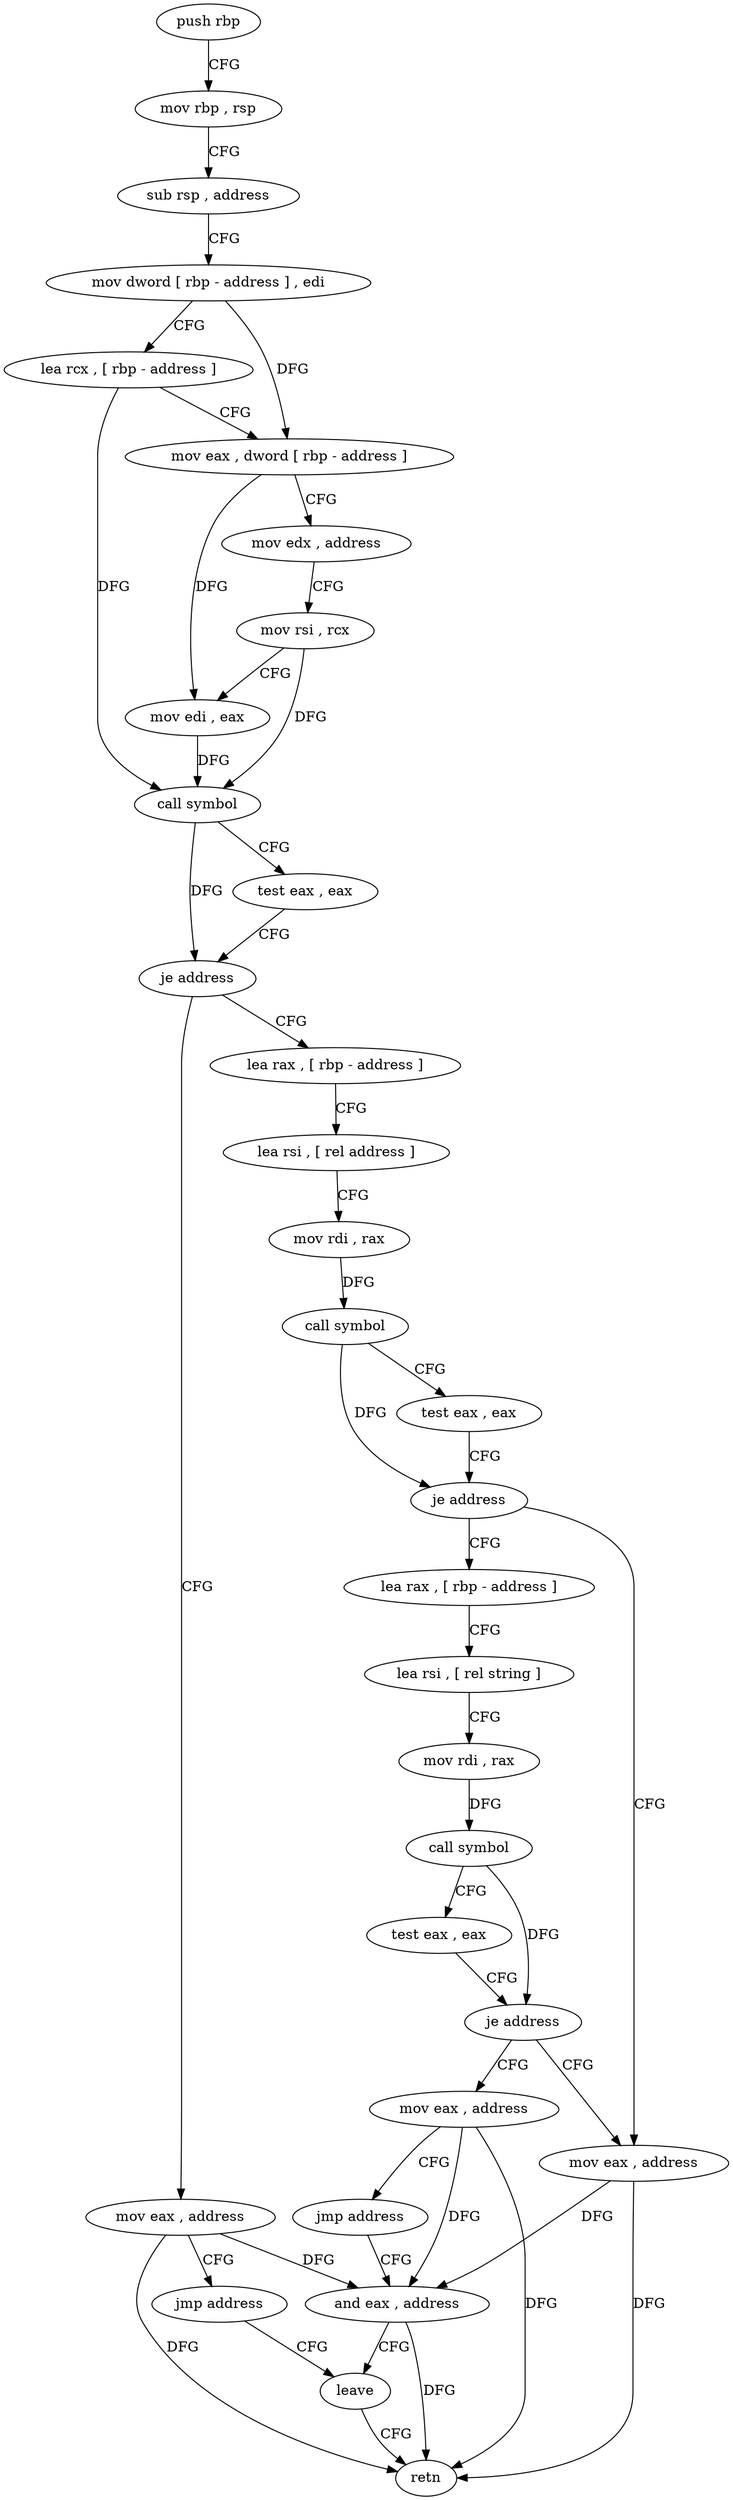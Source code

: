 digraph "func" {
"222219" [label = "push rbp" ]
"222220" [label = "mov rbp , rsp" ]
"222223" [label = "sub rsp , address" ]
"222230" [label = "mov dword [ rbp - address ] , edi" ]
"222236" [label = "lea rcx , [ rbp - address ]" ]
"222243" [label = "mov eax , dword [ rbp - address ]" ]
"222249" [label = "mov edx , address" ]
"222254" [label = "mov rsi , rcx" ]
"222257" [label = "mov edi , eax" ]
"222259" [label = "call symbol" ]
"222264" [label = "test eax , eax" ]
"222266" [label = "je address" ]
"222275" [label = "lea rax , [ rbp - address ]" ]
"222268" [label = "mov eax , address" ]
"222282" [label = "lea rsi , [ rel address ]" ]
"222289" [label = "mov rdi , rax" ]
"222292" [label = "call symbol" ]
"222297" [label = "test eax , eax" ]
"222299" [label = "je address" ]
"222334" [label = "mov eax , address" ]
"222301" [label = "lea rax , [ rbp - address ]" ]
"222273" [label = "jmp address" ]
"222342" [label = "leave" ]
"222339" [label = "and eax , address" ]
"222308" [label = "lea rsi , [ rel string ]" ]
"222315" [label = "mov rdi , rax" ]
"222318" [label = "call symbol" ]
"222323" [label = "test eax , eax" ]
"222325" [label = "je address" ]
"222327" [label = "mov eax , address" ]
"222343" [label = "retn" ]
"222332" [label = "jmp address" ]
"222219" -> "222220" [ label = "CFG" ]
"222220" -> "222223" [ label = "CFG" ]
"222223" -> "222230" [ label = "CFG" ]
"222230" -> "222236" [ label = "CFG" ]
"222230" -> "222243" [ label = "DFG" ]
"222236" -> "222243" [ label = "CFG" ]
"222236" -> "222259" [ label = "DFG" ]
"222243" -> "222249" [ label = "CFG" ]
"222243" -> "222257" [ label = "DFG" ]
"222249" -> "222254" [ label = "CFG" ]
"222254" -> "222257" [ label = "CFG" ]
"222254" -> "222259" [ label = "DFG" ]
"222257" -> "222259" [ label = "DFG" ]
"222259" -> "222264" [ label = "CFG" ]
"222259" -> "222266" [ label = "DFG" ]
"222264" -> "222266" [ label = "CFG" ]
"222266" -> "222275" [ label = "CFG" ]
"222266" -> "222268" [ label = "CFG" ]
"222275" -> "222282" [ label = "CFG" ]
"222268" -> "222273" [ label = "CFG" ]
"222268" -> "222343" [ label = "DFG" ]
"222268" -> "222339" [ label = "DFG" ]
"222282" -> "222289" [ label = "CFG" ]
"222289" -> "222292" [ label = "DFG" ]
"222292" -> "222297" [ label = "CFG" ]
"222292" -> "222299" [ label = "DFG" ]
"222297" -> "222299" [ label = "CFG" ]
"222299" -> "222334" [ label = "CFG" ]
"222299" -> "222301" [ label = "CFG" ]
"222334" -> "222339" [ label = "DFG" ]
"222334" -> "222343" [ label = "DFG" ]
"222301" -> "222308" [ label = "CFG" ]
"222273" -> "222342" [ label = "CFG" ]
"222342" -> "222343" [ label = "CFG" ]
"222339" -> "222342" [ label = "CFG" ]
"222339" -> "222343" [ label = "DFG" ]
"222308" -> "222315" [ label = "CFG" ]
"222315" -> "222318" [ label = "DFG" ]
"222318" -> "222323" [ label = "CFG" ]
"222318" -> "222325" [ label = "DFG" ]
"222323" -> "222325" [ label = "CFG" ]
"222325" -> "222334" [ label = "CFG" ]
"222325" -> "222327" [ label = "CFG" ]
"222327" -> "222332" [ label = "CFG" ]
"222327" -> "222339" [ label = "DFG" ]
"222327" -> "222343" [ label = "DFG" ]
"222332" -> "222339" [ label = "CFG" ]
}
